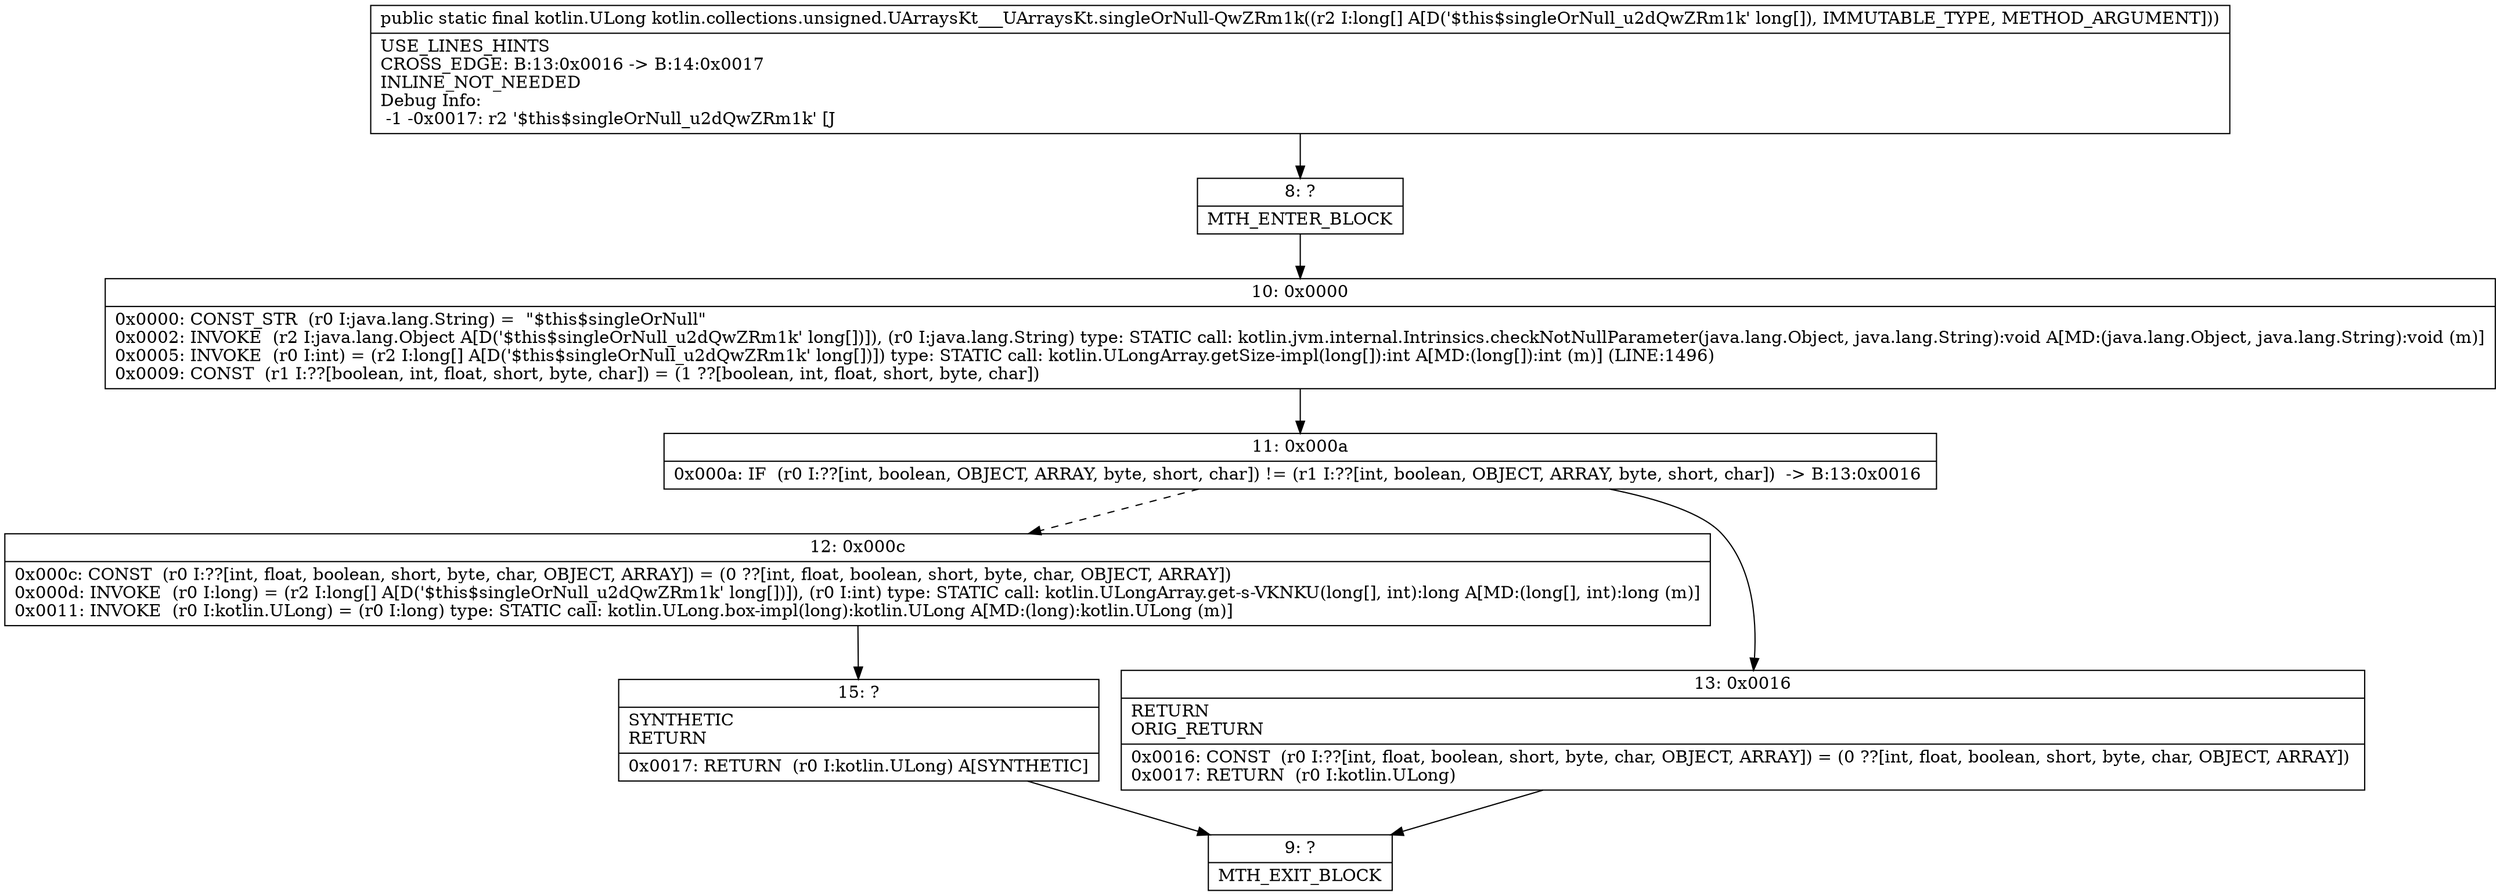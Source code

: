 digraph "CFG forkotlin.collections.unsigned.UArraysKt___UArraysKt.singleOrNull\-QwZRm1k([J)Lkotlin\/ULong;" {
Node_8 [shape=record,label="{8\:\ ?|MTH_ENTER_BLOCK\l}"];
Node_10 [shape=record,label="{10\:\ 0x0000|0x0000: CONST_STR  (r0 I:java.lang.String) =  \"$this$singleOrNull\" \l0x0002: INVOKE  (r2 I:java.lang.Object A[D('$this$singleOrNull_u2dQwZRm1k' long[])]), (r0 I:java.lang.String) type: STATIC call: kotlin.jvm.internal.Intrinsics.checkNotNullParameter(java.lang.Object, java.lang.String):void A[MD:(java.lang.Object, java.lang.String):void (m)]\l0x0005: INVOKE  (r0 I:int) = (r2 I:long[] A[D('$this$singleOrNull_u2dQwZRm1k' long[])]) type: STATIC call: kotlin.ULongArray.getSize\-impl(long[]):int A[MD:(long[]):int (m)] (LINE:1496)\l0x0009: CONST  (r1 I:??[boolean, int, float, short, byte, char]) = (1 ??[boolean, int, float, short, byte, char]) \l}"];
Node_11 [shape=record,label="{11\:\ 0x000a|0x000a: IF  (r0 I:??[int, boolean, OBJECT, ARRAY, byte, short, char]) != (r1 I:??[int, boolean, OBJECT, ARRAY, byte, short, char])  \-\> B:13:0x0016 \l}"];
Node_12 [shape=record,label="{12\:\ 0x000c|0x000c: CONST  (r0 I:??[int, float, boolean, short, byte, char, OBJECT, ARRAY]) = (0 ??[int, float, boolean, short, byte, char, OBJECT, ARRAY]) \l0x000d: INVOKE  (r0 I:long) = (r2 I:long[] A[D('$this$singleOrNull_u2dQwZRm1k' long[])]), (r0 I:int) type: STATIC call: kotlin.ULongArray.get\-s\-VKNKU(long[], int):long A[MD:(long[], int):long (m)]\l0x0011: INVOKE  (r0 I:kotlin.ULong) = (r0 I:long) type: STATIC call: kotlin.ULong.box\-impl(long):kotlin.ULong A[MD:(long):kotlin.ULong (m)]\l}"];
Node_15 [shape=record,label="{15\:\ ?|SYNTHETIC\lRETURN\l|0x0017: RETURN  (r0 I:kotlin.ULong) A[SYNTHETIC]\l}"];
Node_9 [shape=record,label="{9\:\ ?|MTH_EXIT_BLOCK\l}"];
Node_13 [shape=record,label="{13\:\ 0x0016|RETURN\lORIG_RETURN\l|0x0016: CONST  (r0 I:??[int, float, boolean, short, byte, char, OBJECT, ARRAY]) = (0 ??[int, float, boolean, short, byte, char, OBJECT, ARRAY]) \l0x0017: RETURN  (r0 I:kotlin.ULong) \l}"];
MethodNode[shape=record,label="{public static final kotlin.ULong kotlin.collections.unsigned.UArraysKt___UArraysKt.singleOrNull\-QwZRm1k((r2 I:long[] A[D('$this$singleOrNull_u2dQwZRm1k' long[]), IMMUTABLE_TYPE, METHOD_ARGUMENT]))  | USE_LINES_HINTS\lCROSS_EDGE: B:13:0x0016 \-\> B:14:0x0017\lINLINE_NOT_NEEDED\lDebug Info:\l  \-1 \-0x0017: r2 '$this$singleOrNull_u2dQwZRm1k' [J\l}"];
MethodNode -> Node_8;Node_8 -> Node_10;
Node_10 -> Node_11;
Node_11 -> Node_12[style=dashed];
Node_11 -> Node_13;
Node_12 -> Node_15;
Node_15 -> Node_9;
Node_13 -> Node_9;
}

